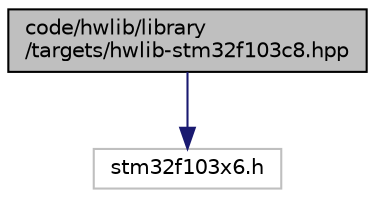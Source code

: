 digraph "code/hwlib/library/targets/hwlib-stm32f103c8.hpp"
{
  edge [fontname="Helvetica",fontsize="10",labelfontname="Helvetica",labelfontsize="10"];
  node [fontname="Helvetica",fontsize="10",shape=record];
  Node0 [label="code/hwlib/library\l/targets/hwlib-stm32f103c8.hpp",height=0.2,width=0.4,color="black", fillcolor="grey75", style="filled", fontcolor="black"];
  Node0 -> Node1 [color="midnightblue",fontsize="10",style="solid"];
  Node1 [label="stm32f103x6.h",height=0.2,width=0.4,color="grey75", fillcolor="white", style="filled"];
}
